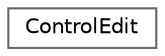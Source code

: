 digraph "Graphical Class Hierarchy"
{
 // LATEX_PDF_SIZE
  bgcolor="transparent";
  edge [fontname=Helvetica,fontsize=10,labelfontname=Helvetica,labelfontsize=10];
  node [fontname=Helvetica,fontsize=10,shape=box,height=0.2,width=0.4];
  rankdir="LR";
  Node0 [id="Node000000",label="ControlEdit",height=0.2,width=0.4,color="grey40", fillcolor="white", style="filled",URL="$class_control_edit.html",tooltip="Class \"controlEdit\"- Controller of the MVC model."];
}
